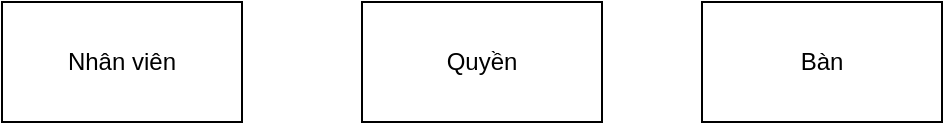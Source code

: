 <mxfile version="15.9.4" type="device"><diagram id="ZP5Jv-tt6fdJQ1fml7p4" name="Page-1"><mxGraphModel dx="1422" dy="762" grid="1" gridSize="10" guides="1" tooltips="1" connect="1" arrows="1" fold="1" page="1" pageScale="1" pageWidth="850" pageHeight="1100" math="0" shadow="0"><root><mxCell id="0"/><mxCell id="1" parent="0"/><mxCell id="PpCARtvl-22ukFag4rxm-1" value="Nhân viên" style="rounded=0;whiteSpace=wrap;html=1;" vertex="1" parent="1"><mxGeometry x="60" y="70" width="120" height="60" as="geometry"/></mxCell><mxCell id="PpCARtvl-22ukFag4rxm-2" value="Quyền" style="rounded=0;whiteSpace=wrap;html=1;" vertex="1" parent="1"><mxGeometry x="240" y="70" width="120" height="60" as="geometry"/></mxCell><mxCell id="PpCARtvl-22ukFag4rxm-3" value="Bàn" style="rounded=0;whiteSpace=wrap;html=1;" vertex="1" parent="1"><mxGeometry x="410" y="70" width="120" height="60" as="geometry"/></mxCell></root></mxGraphModel></diagram></mxfile>